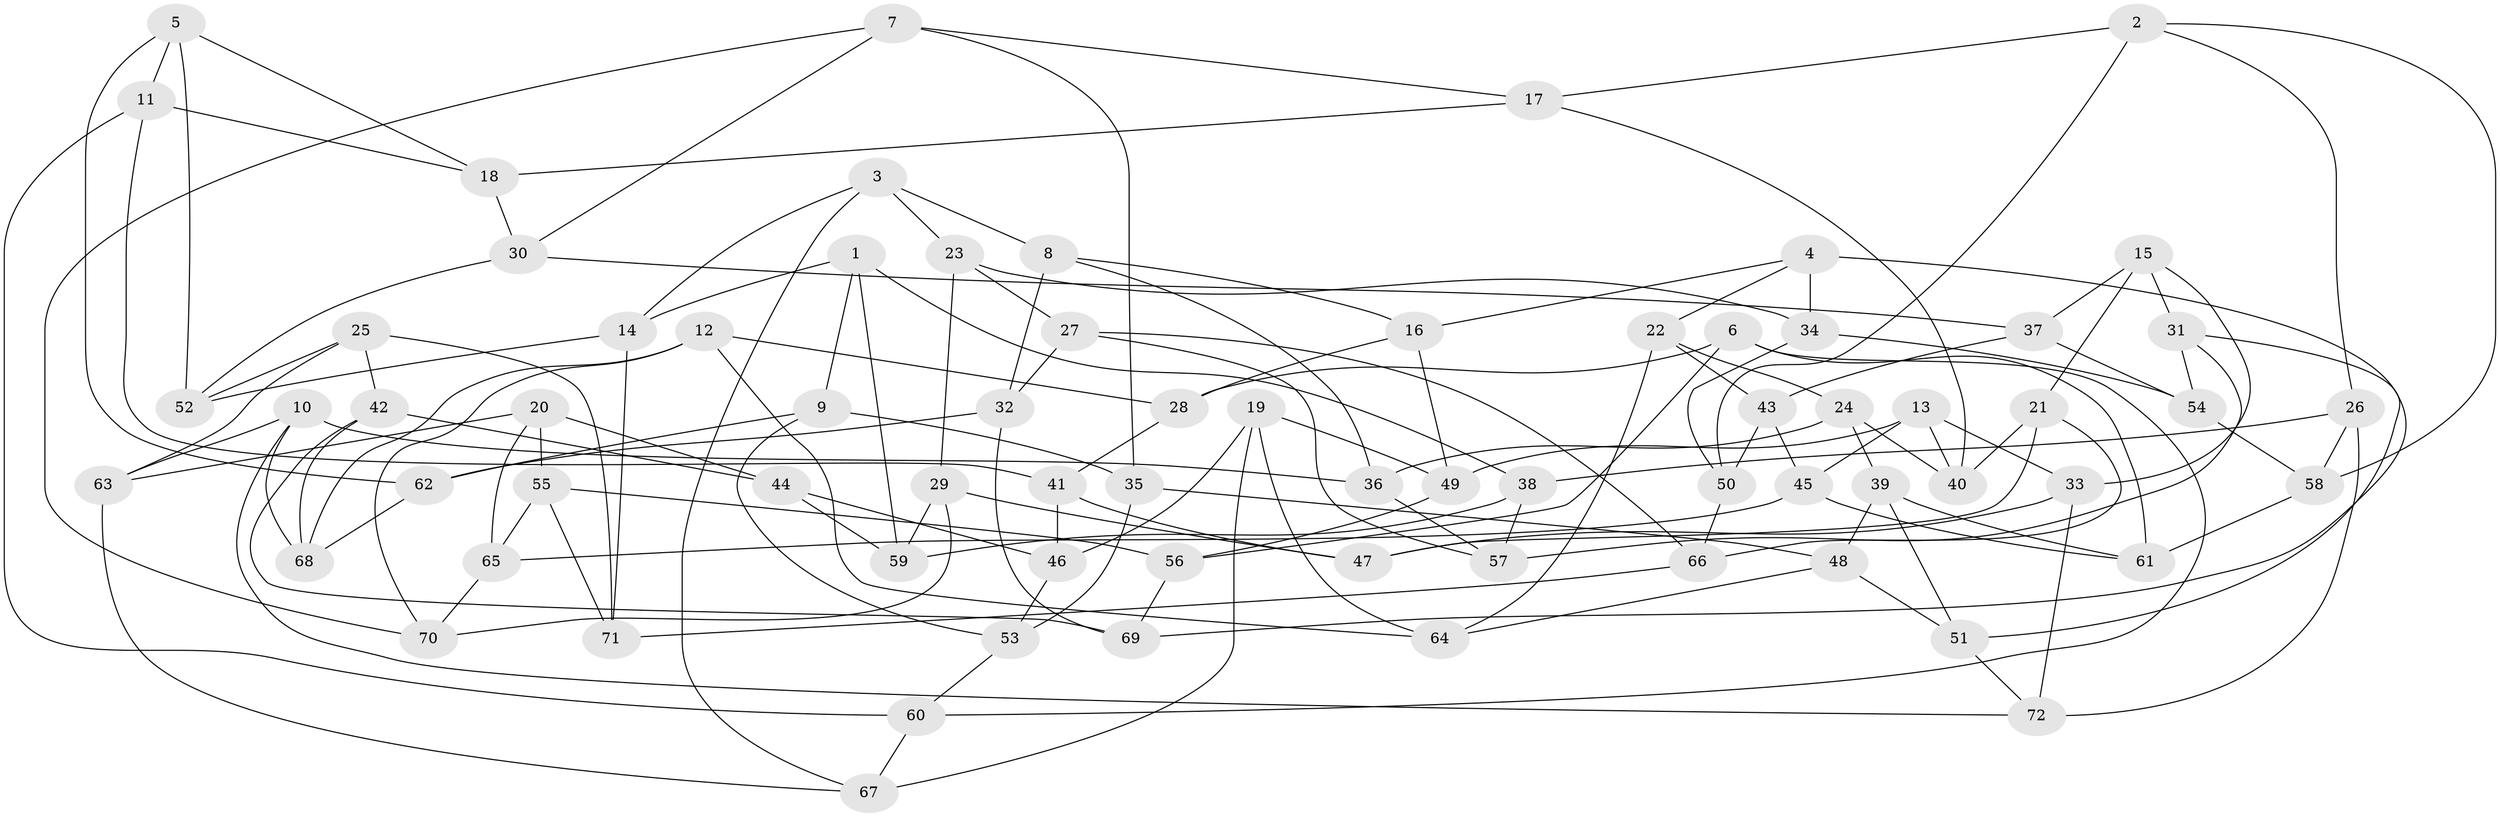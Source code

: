 // coarse degree distribution, {7: 0.022222222222222223, 8: 0.06666666666666667, 5: 0.022222222222222223, 4: 0.7555555555555555, 3: 0.06666666666666667, 10: 0.044444444444444446, 9: 0.022222222222222223}
// Generated by graph-tools (version 1.1) at 2025/53/03/04/25 22:53:53]
// undirected, 72 vertices, 144 edges
graph export_dot {
  node [color=gray90,style=filled];
  1;
  2;
  3;
  4;
  5;
  6;
  7;
  8;
  9;
  10;
  11;
  12;
  13;
  14;
  15;
  16;
  17;
  18;
  19;
  20;
  21;
  22;
  23;
  24;
  25;
  26;
  27;
  28;
  29;
  30;
  31;
  32;
  33;
  34;
  35;
  36;
  37;
  38;
  39;
  40;
  41;
  42;
  43;
  44;
  45;
  46;
  47;
  48;
  49;
  50;
  51;
  52;
  53;
  54;
  55;
  56;
  57;
  58;
  59;
  60;
  61;
  62;
  63;
  64;
  65;
  66;
  67;
  68;
  69;
  70;
  71;
  72;
  1 -- 38;
  1 -- 14;
  1 -- 59;
  1 -- 9;
  2 -- 50;
  2 -- 17;
  2 -- 58;
  2 -- 26;
  3 -- 67;
  3 -- 23;
  3 -- 14;
  3 -- 8;
  4 -- 34;
  4 -- 16;
  4 -- 69;
  4 -- 22;
  5 -- 52;
  5 -- 11;
  5 -- 18;
  5 -- 62;
  6 -- 28;
  6 -- 60;
  6 -- 56;
  6 -- 61;
  7 -- 30;
  7 -- 70;
  7 -- 17;
  7 -- 35;
  8 -- 36;
  8 -- 32;
  8 -- 16;
  9 -- 62;
  9 -- 53;
  9 -- 35;
  10 -- 36;
  10 -- 72;
  10 -- 68;
  10 -- 63;
  11 -- 18;
  11 -- 60;
  11 -- 41;
  12 -- 70;
  12 -- 64;
  12 -- 68;
  12 -- 28;
  13 -- 33;
  13 -- 40;
  13 -- 45;
  13 -- 49;
  14 -- 52;
  14 -- 71;
  15 -- 21;
  15 -- 33;
  15 -- 37;
  15 -- 31;
  16 -- 28;
  16 -- 49;
  17 -- 18;
  17 -- 40;
  18 -- 30;
  19 -- 46;
  19 -- 49;
  19 -- 64;
  19 -- 67;
  20 -- 55;
  20 -- 44;
  20 -- 63;
  20 -- 65;
  21 -- 40;
  21 -- 66;
  21 -- 47;
  22 -- 24;
  22 -- 43;
  22 -- 64;
  23 -- 27;
  23 -- 34;
  23 -- 29;
  24 -- 40;
  24 -- 36;
  24 -- 39;
  25 -- 52;
  25 -- 71;
  25 -- 42;
  25 -- 63;
  26 -- 58;
  26 -- 72;
  26 -- 38;
  27 -- 57;
  27 -- 66;
  27 -- 32;
  28 -- 41;
  29 -- 47;
  29 -- 70;
  29 -- 59;
  30 -- 52;
  30 -- 37;
  31 -- 54;
  31 -- 57;
  31 -- 51;
  32 -- 62;
  32 -- 69;
  33 -- 72;
  33 -- 47;
  34 -- 54;
  34 -- 50;
  35 -- 53;
  35 -- 48;
  36 -- 57;
  37 -- 43;
  37 -- 54;
  38 -- 57;
  38 -- 59;
  39 -- 51;
  39 -- 48;
  39 -- 61;
  41 -- 47;
  41 -- 46;
  42 -- 68;
  42 -- 69;
  42 -- 44;
  43 -- 50;
  43 -- 45;
  44 -- 46;
  44 -- 59;
  45 -- 65;
  45 -- 61;
  46 -- 53;
  48 -- 51;
  48 -- 64;
  49 -- 56;
  50 -- 66;
  51 -- 72;
  53 -- 60;
  54 -- 58;
  55 -- 71;
  55 -- 65;
  55 -- 56;
  56 -- 69;
  58 -- 61;
  60 -- 67;
  62 -- 68;
  63 -- 67;
  65 -- 70;
  66 -- 71;
}
